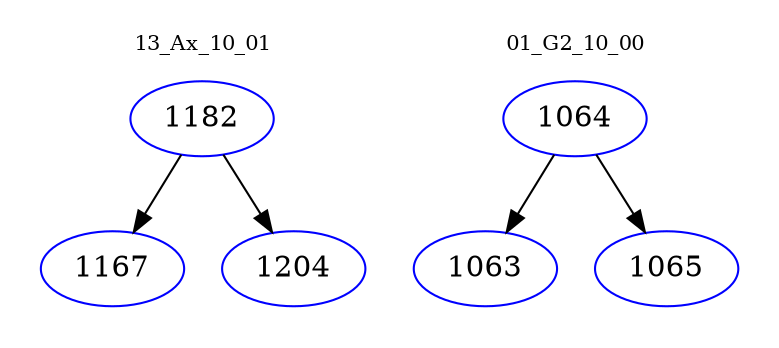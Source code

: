 digraph{
subgraph cluster_0 {
color = white
label = "13_Ax_10_01";
fontsize=10;
T0_1182 [label="1182", color="blue"]
T0_1182 -> T0_1167 [color="black"]
T0_1167 [label="1167", color="blue"]
T0_1182 -> T0_1204 [color="black"]
T0_1204 [label="1204", color="blue"]
}
subgraph cluster_1 {
color = white
label = "01_G2_10_00";
fontsize=10;
T1_1064 [label="1064", color="blue"]
T1_1064 -> T1_1063 [color="black"]
T1_1063 [label="1063", color="blue"]
T1_1064 -> T1_1065 [color="black"]
T1_1065 [label="1065", color="blue"]
}
}
